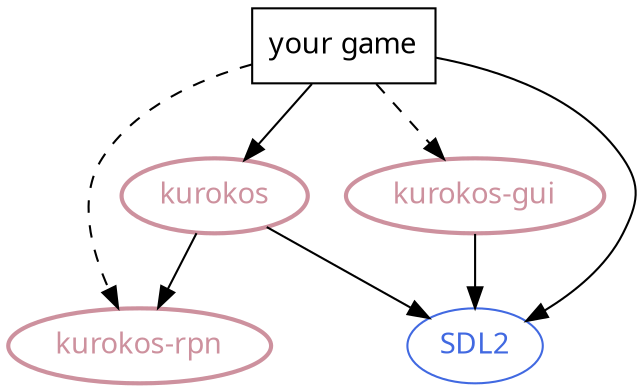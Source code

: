 digraph {
  node [
    fontname = "Ubuntu",
  ]

  kurokos       [style = bold, color = pink3, fontcolor = pink3]
  "kurokos-gui" [style = bold, color = pink3, fontcolor = pink3]
  "kurokos-rpn" [style = bold, color = pink3, fontcolor = pink3]
  "your game"   [shape = rounded, color = black]
  SDL2          [color = royalblue, fontcolor = royalblue]

  "your game" -> kurokos
  "your game" -> "kurokos-gui" [style = dashed]
  "your game" -> SDL2
  "your game" -> "kurokos-rpn" [style = dashed]

  kurokos -> SDL2
  kurokos -> "kurokos-rpn"
  "kurokos-gui" -> SDL2
}
